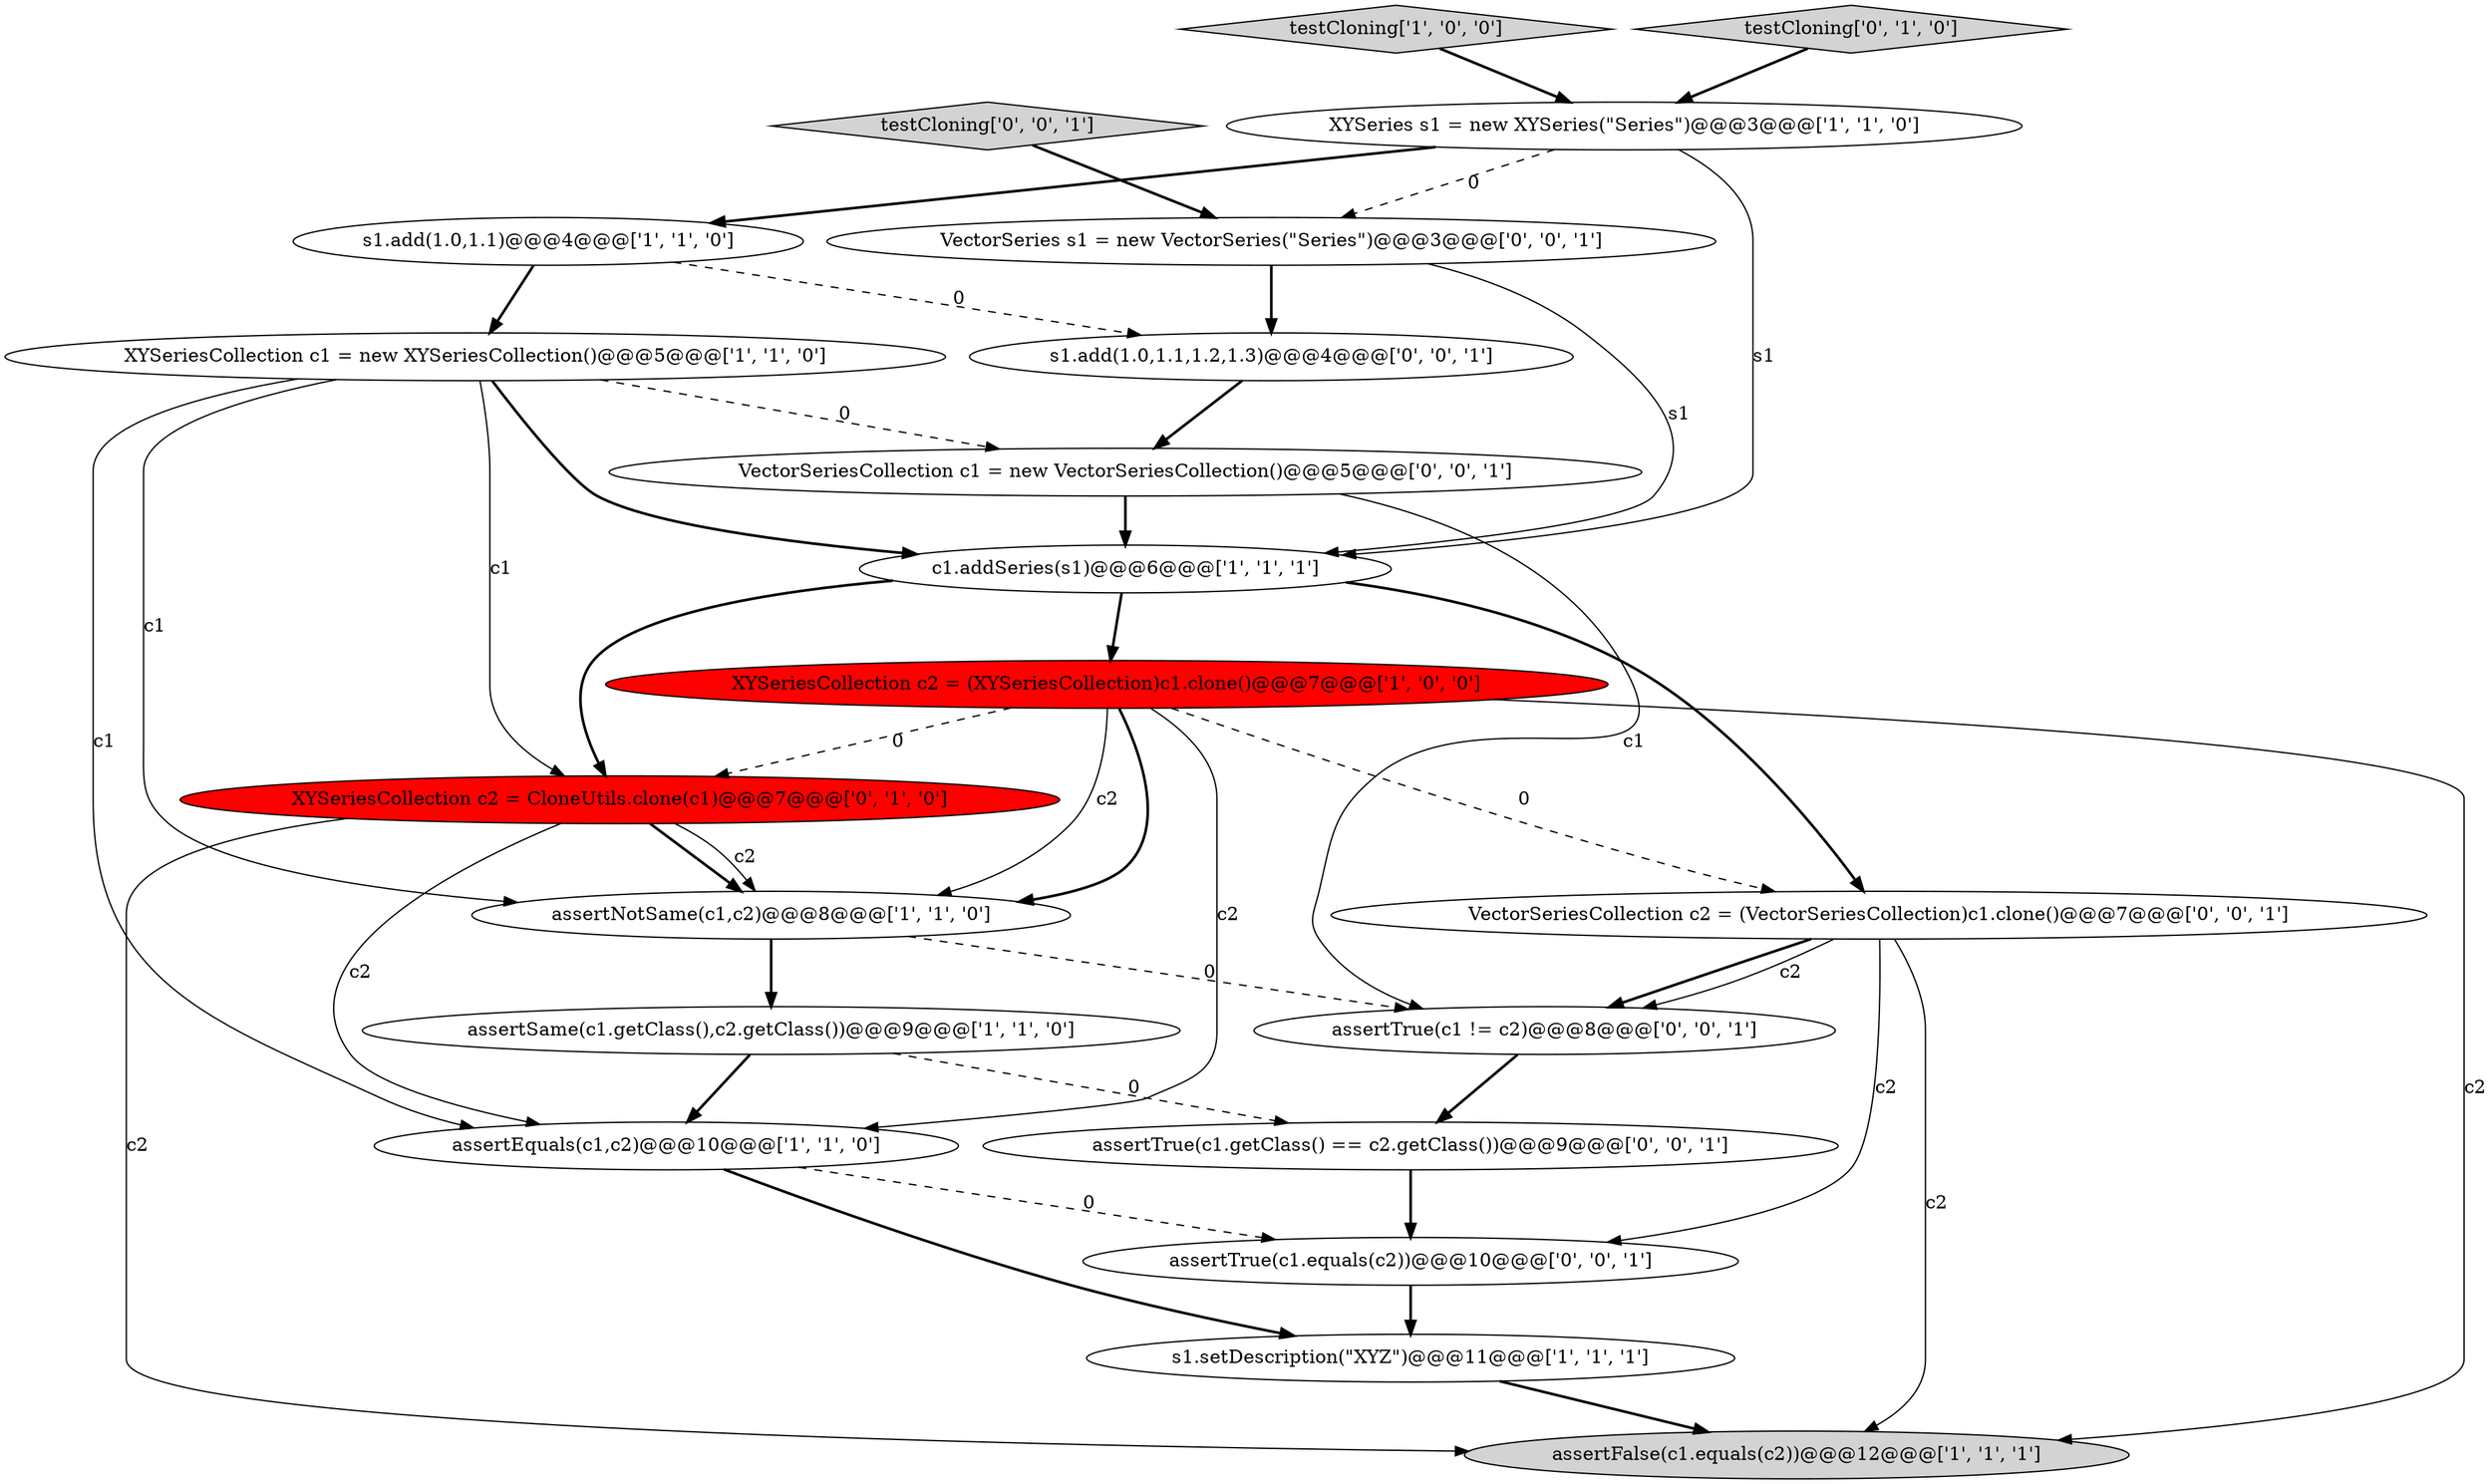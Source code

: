 digraph {
0 [style = filled, label = "assertNotSame(c1,c2)@@@8@@@['1', '1', '0']", fillcolor = white, shape = ellipse image = "AAA0AAABBB1BBB"];
6 [style = filled, label = "testCloning['1', '0', '0']", fillcolor = lightgray, shape = diamond image = "AAA0AAABBB1BBB"];
13 [style = filled, label = "s1.add(1.0,1.1,1.2,1.3)@@@4@@@['0', '0', '1']", fillcolor = white, shape = ellipse image = "AAA0AAABBB3BBB"];
8 [style = filled, label = "c1.addSeries(s1)@@@6@@@['1', '1', '1']", fillcolor = white, shape = ellipse image = "AAA0AAABBB1BBB"];
10 [style = filled, label = "assertEquals(c1,c2)@@@10@@@['1', '1', '0']", fillcolor = white, shape = ellipse image = "AAA0AAABBB1BBB"];
11 [style = filled, label = "testCloning['0', '1', '0']", fillcolor = lightgray, shape = diamond image = "AAA0AAABBB2BBB"];
19 [style = filled, label = "VectorSeriesCollection c1 = new VectorSeriesCollection()@@@5@@@['0', '0', '1']", fillcolor = white, shape = ellipse image = "AAA0AAABBB3BBB"];
17 [style = filled, label = "assertTrue(c1 != c2)@@@8@@@['0', '0', '1']", fillcolor = white, shape = ellipse image = "AAA0AAABBB3BBB"];
15 [style = filled, label = "VectorSeries s1 = new VectorSeries(\"Series\")@@@3@@@['0', '0', '1']", fillcolor = white, shape = ellipse image = "AAA0AAABBB3BBB"];
2 [style = filled, label = "assertSame(c1.getClass(),c2.getClass())@@@9@@@['1', '1', '0']", fillcolor = white, shape = ellipse image = "AAA0AAABBB1BBB"];
12 [style = filled, label = "XYSeriesCollection c2 = CloneUtils.clone(c1)@@@7@@@['0', '1', '0']", fillcolor = red, shape = ellipse image = "AAA1AAABBB2BBB"];
3 [style = filled, label = "assertFalse(c1.equals(c2))@@@12@@@['1', '1', '1']", fillcolor = lightgray, shape = ellipse image = "AAA0AAABBB1BBB"];
4 [style = filled, label = "XYSeriesCollection c1 = new XYSeriesCollection()@@@5@@@['1', '1', '0']", fillcolor = white, shape = ellipse image = "AAA0AAABBB1BBB"];
9 [style = filled, label = "s1.add(1.0,1.1)@@@4@@@['1', '1', '0']", fillcolor = white, shape = ellipse image = "AAA0AAABBB1BBB"];
20 [style = filled, label = "testCloning['0', '0', '1']", fillcolor = lightgray, shape = diamond image = "AAA0AAABBB3BBB"];
16 [style = filled, label = "VectorSeriesCollection c2 = (VectorSeriesCollection)c1.clone()@@@7@@@['0', '0', '1']", fillcolor = white, shape = ellipse image = "AAA0AAABBB3BBB"];
5 [style = filled, label = "XYSeriesCollection c2 = (XYSeriesCollection)c1.clone()@@@7@@@['1', '0', '0']", fillcolor = red, shape = ellipse image = "AAA1AAABBB1BBB"];
14 [style = filled, label = "assertTrue(c1.equals(c2))@@@10@@@['0', '0', '1']", fillcolor = white, shape = ellipse image = "AAA0AAABBB3BBB"];
18 [style = filled, label = "assertTrue(c1.getClass() == c2.getClass())@@@9@@@['0', '0', '1']", fillcolor = white, shape = ellipse image = "AAA0AAABBB3BBB"];
7 [style = filled, label = "s1.setDescription(\"XYZ\")@@@11@@@['1', '1', '1']", fillcolor = white, shape = ellipse image = "AAA0AAABBB1BBB"];
1 [style = filled, label = "XYSeries s1 = new XYSeries(\"Series\")@@@3@@@['1', '1', '0']", fillcolor = white, shape = ellipse image = "AAA0AAABBB1BBB"];
8->16 [style = bold, label=""];
15->13 [style = bold, label=""];
5->12 [style = dashed, label="0"];
1->8 [style = solid, label="s1"];
4->10 [style = solid, label="c1"];
4->0 [style = solid, label="c1"];
11->1 [style = bold, label=""];
1->15 [style = dashed, label="0"];
9->4 [style = bold, label=""];
0->2 [style = bold, label=""];
16->14 [style = solid, label="c2"];
16->17 [style = bold, label=""];
2->10 [style = bold, label=""];
12->0 [style = bold, label=""];
10->7 [style = bold, label=""];
0->17 [style = dashed, label="0"];
19->8 [style = bold, label=""];
7->3 [style = bold, label=""];
1->9 [style = bold, label=""];
14->7 [style = bold, label=""];
12->0 [style = solid, label="c2"];
12->3 [style = solid, label="c2"];
19->17 [style = solid, label="c1"];
5->16 [style = dashed, label="0"];
6->1 [style = bold, label=""];
13->19 [style = bold, label=""];
4->12 [style = solid, label="c1"];
8->5 [style = bold, label=""];
5->0 [style = bold, label=""];
5->3 [style = solid, label="c2"];
15->8 [style = solid, label="s1"];
9->13 [style = dashed, label="0"];
16->17 [style = solid, label="c2"];
2->18 [style = dashed, label="0"];
4->8 [style = bold, label=""];
4->19 [style = dashed, label="0"];
5->10 [style = solid, label="c2"];
20->15 [style = bold, label=""];
18->14 [style = bold, label=""];
16->3 [style = solid, label="c2"];
8->12 [style = bold, label=""];
17->18 [style = bold, label=""];
12->10 [style = solid, label="c2"];
10->14 [style = dashed, label="0"];
5->0 [style = solid, label="c2"];
}
